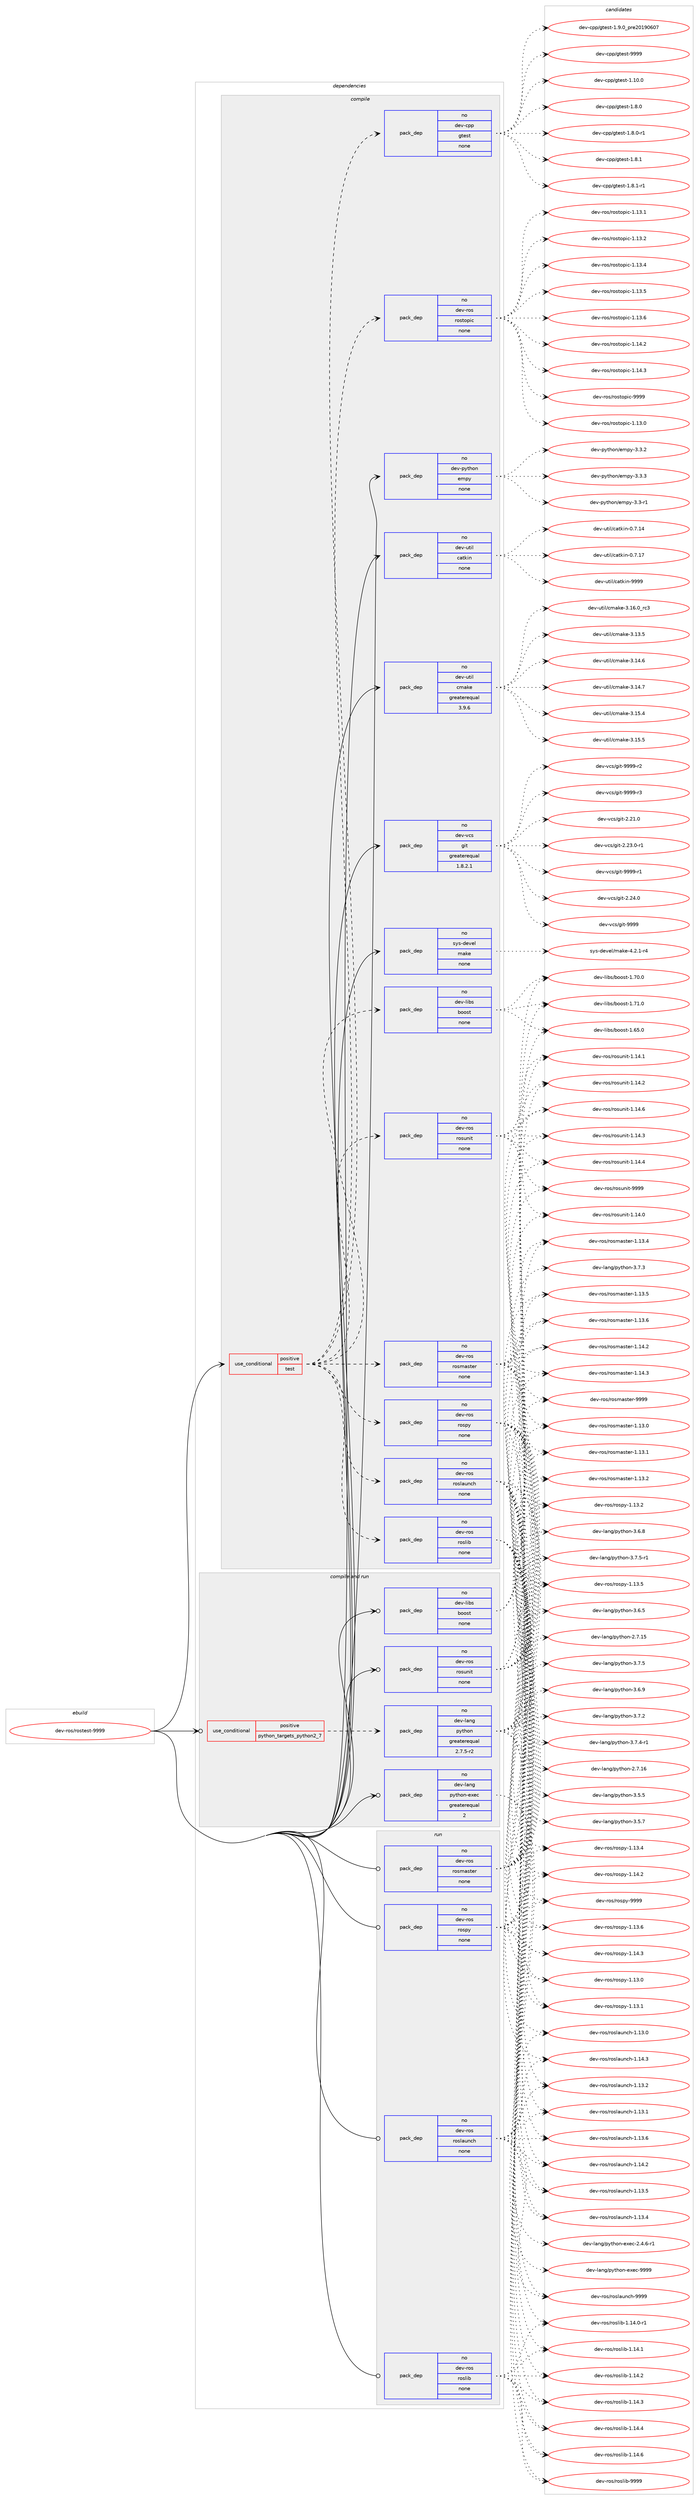 digraph prolog {

# *************
# Graph options
# *************

newrank=true;
concentrate=true;
compound=true;
graph [rankdir=LR,fontname=Helvetica,fontsize=10,ranksep=1.5];#, ranksep=2.5, nodesep=0.2];
edge  [arrowhead=vee];
node  [fontname=Helvetica,fontsize=10];

# **********
# The ebuild
# **********

subgraph cluster_leftcol {
color=gray;
rank=same;
label=<<i>ebuild</i>>;
id [label="dev-ros/rostest-9999", color=red, width=4, href="../dev-ros/rostest-9999.svg"];
}

# ****************
# The dependencies
# ****************

subgraph cluster_midcol {
color=gray;
label=<<i>dependencies</i>>;
subgraph cluster_compile {
fillcolor="#eeeeee";
style=filled;
label=<<i>compile</i>>;
subgraph cond155156 {
dependency664532 [label=<<TABLE BORDER="0" CELLBORDER="1" CELLSPACING="0" CELLPADDING="4"><TR><TD ROWSPAN="3" CELLPADDING="10">use_conditional</TD></TR><TR><TD>positive</TD></TR><TR><TD>test</TD></TR></TABLE>>, shape=none, color=red];
subgraph pack497470 {
dependency664533 [label=<<TABLE BORDER="0" CELLBORDER="1" CELLSPACING="0" CELLPADDING="4" WIDTH="220"><TR><TD ROWSPAN="6" CELLPADDING="30">pack_dep</TD></TR><TR><TD WIDTH="110">no</TD></TR><TR><TD>dev-ros</TD></TR><TR><TD>rosunit</TD></TR><TR><TD>none</TD></TR><TR><TD></TD></TR></TABLE>>, shape=none, color=blue];
}
dependency664532:e -> dependency664533:w [weight=20,style="dashed",arrowhead="vee"];
subgraph pack497471 {
dependency664534 [label=<<TABLE BORDER="0" CELLBORDER="1" CELLSPACING="0" CELLPADDING="4" WIDTH="220"><TR><TD ROWSPAN="6" CELLPADDING="30">pack_dep</TD></TR><TR><TD WIDTH="110">no</TD></TR><TR><TD>dev-libs</TD></TR><TR><TD>boost</TD></TR><TR><TD>none</TD></TR><TR><TD></TD></TR></TABLE>>, shape=none, color=blue];
}
dependency664532:e -> dependency664534:w [weight=20,style="dashed",arrowhead="vee"];
subgraph pack497472 {
dependency664535 [label=<<TABLE BORDER="0" CELLBORDER="1" CELLSPACING="0" CELLPADDING="4" WIDTH="220"><TR><TD ROWSPAN="6" CELLPADDING="30">pack_dep</TD></TR><TR><TD WIDTH="110">no</TD></TR><TR><TD>dev-ros</TD></TR><TR><TD>roslib</TD></TR><TR><TD>none</TD></TR><TR><TD></TD></TR></TABLE>>, shape=none, color=blue];
}
dependency664532:e -> dependency664535:w [weight=20,style="dashed",arrowhead="vee"];
subgraph pack497473 {
dependency664536 [label=<<TABLE BORDER="0" CELLBORDER="1" CELLSPACING="0" CELLPADDING="4" WIDTH="220"><TR><TD ROWSPAN="6" CELLPADDING="30">pack_dep</TD></TR><TR><TD WIDTH="110">no</TD></TR><TR><TD>dev-ros</TD></TR><TR><TD>rospy</TD></TR><TR><TD>none</TD></TR><TR><TD></TD></TR></TABLE>>, shape=none, color=blue];
}
dependency664532:e -> dependency664536:w [weight=20,style="dashed",arrowhead="vee"];
subgraph pack497474 {
dependency664537 [label=<<TABLE BORDER="0" CELLBORDER="1" CELLSPACING="0" CELLPADDING="4" WIDTH="220"><TR><TD ROWSPAN="6" CELLPADDING="30">pack_dep</TD></TR><TR><TD WIDTH="110">no</TD></TR><TR><TD>dev-ros</TD></TR><TR><TD>roslaunch</TD></TR><TR><TD>none</TD></TR><TR><TD></TD></TR></TABLE>>, shape=none, color=blue];
}
dependency664532:e -> dependency664537:w [weight=20,style="dashed",arrowhead="vee"];
subgraph pack497475 {
dependency664538 [label=<<TABLE BORDER="0" CELLBORDER="1" CELLSPACING="0" CELLPADDING="4" WIDTH="220"><TR><TD ROWSPAN="6" CELLPADDING="30">pack_dep</TD></TR><TR><TD WIDTH="110">no</TD></TR><TR><TD>dev-ros</TD></TR><TR><TD>rosmaster</TD></TR><TR><TD>none</TD></TR><TR><TD></TD></TR></TABLE>>, shape=none, color=blue];
}
dependency664532:e -> dependency664538:w [weight=20,style="dashed",arrowhead="vee"];
subgraph pack497476 {
dependency664539 [label=<<TABLE BORDER="0" CELLBORDER="1" CELLSPACING="0" CELLPADDING="4" WIDTH="220"><TR><TD ROWSPAN="6" CELLPADDING="30">pack_dep</TD></TR><TR><TD WIDTH="110">no</TD></TR><TR><TD>dev-cpp</TD></TR><TR><TD>gtest</TD></TR><TR><TD>none</TD></TR><TR><TD></TD></TR></TABLE>>, shape=none, color=blue];
}
dependency664532:e -> dependency664539:w [weight=20,style="dashed",arrowhead="vee"];
subgraph pack497477 {
dependency664540 [label=<<TABLE BORDER="0" CELLBORDER="1" CELLSPACING="0" CELLPADDING="4" WIDTH="220"><TR><TD ROWSPAN="6" CELLPADDING="30">pack_dep</TD></TR><TR><TD WIDTH="110">no</TD></TR><TR><TD>dev-ros</TD></TR><TR><TD>rostopic</TD></TR><TR><TD>none</TD></TR><TR><TD></TD></TR></TABLE>>, shape=none, color=blue];
}
dependency664532:e -> dependency664540:w [weight=20,style="dashed",arrowhead="vee"];
}
id:e -> dependency664532:w [weight=20,style="solid",arrowhead="vee"];
subgraph pack497478 {
dependency664541 [label=<<TABLE BORDER="0" CELLBORDER="1" CELLSPACING="0" CELLPADDING="4" WIDTH="220"><TR><TD ROWSPAN="6" CELLPADDING="30">pack_dep</TD></TR><TR><TD WIDTH="110">no</TD></TR><TR><TD>dev-python</TD></TR><TR><TD>empy</TD></TR><TR><TD>none</TD></TR><TR><TD></TD></TR></TABLE>>, shape=none, color=blue];
}
id:e -> dependency664541:w [weight=20,style="solid",arrowhead="vee"];
subgraph pack497479 {
dependency664542 [label=<<TABLE BORDER="0" CELLBORDER="1" CELLSPACING="0" CELLPADDING="4" WIDTH="220"><TR><TD ROWSPAN="6" CELLPADDING="30">pack_dep</TD></TR><TR><TD WIDTH="110">no</TD></TR><TR><TD>dev-util</TD></TR><TR><TD>catkin</TD></TR><TR><TD>none</TD></TR><TR><TD></TD></TR></TABLE>>, shape=none, color=blue];
}
id:e -> dependency664542:w [weight=20,style="solid",arrowhead="vee"];
subgraph pack497480 {
dependency664543 [label=<<TABLE BORDER="0" CELLBORDER="1" CELLSPACING="0" CELLPADDING="4" WIDTH="220"><TR><TD ROWSPAN="6" CELLPADDING="30">pack_dep</TD></TR><TR><TD WIDTH="110">no</TD></TR><TR><TD>dev-util</TD></TR><TR><TD>cmake</TD></TR><TR><TD>greaterequal</TD></TR><TR><TD>3.9.6</TD></TR></TABLE>>, shape=none, color=blue];
}
id:e -> dependency664543:w [weight=20,style="solid",arrowhead="vee"];
subgraph pack497481 {
dependency664544 [label=<<TABLE BORDER="0" CELLBORDER="1" CELLSPACING="0" CELLPADDING="4" WIDTH="220"><TR><TD ROWSPAN="6" CELLPADDING="30">pack_dep</TD></TR><TR><TD WIDTH="110">no</TD></TR><TR><TD>dev-vcs</TD></TR><TR><TD>git</TD></TR><TR><TD>greaterequal</TD></TR><TR><TD>1.8.2.1</TD></TR></TABLE>>, shape=none, color=blue];
}
id:e -> dependency664544:w [weight=20,style="solid",arrowhead="vee"];
subgraph pack497482 {
dependency664545 [label=<<TABLE BORDER="0" CELLBORDER="1" CELLSPACING="0" CELLPADDING="4" WIDTH="220"><TR><TD ROWSPAN="6" CELLPADDING="30">pack_dep</TD></TR><TR><TD WIDTH="110">no</TD></TR><TR><TD>sys-devel</TD></TR><TR><TD>make</TD></TR><TR><TD>none</TD></TR><TR><TD></TD></TR></TABLE>>, shape=none, color=blue];
}
id:e -> dependency664545:w [weight=20,style="solid",arrowhead="vee"];
}
subgraph cluster_compileandrun {
fillcolor="#eeeeee";
style=filled;
label=<<i>compile and run</i>>;
subgraph cond155157 {
dependency664546 [label=<<TABLE BORDER="0" CELLBORDER="1" CELLSPACING="0" CELLPADDING="4"><TR><TD ROWSPAN="3" CELLPADDING="10">use_conditional</TD></TR><TR><TD>positive</TD></TR><TR><TD>python_targets_python2_7</TD></TR></TABLE>>, shape=none, color=red];
subgraph pack497483 {
dependency664547 [label=<<TABLE BORDER="0" CELLBORDER="1" CELLSPACING="0" CELLPADDING="4" WIDTH="220"><TR><TD ROWSPAN="6" CELLPADDING="30">pack_dep</TD></TR><TR><TD WIDTH="110">no</TD></TR><TR><TD>dev-lang</TD></TR><TR><TD>python</TD></TR><TR><TD>greaterequal</TD></TR><TR><TD>2.7.5-r2</TD></TR></TABLE>>, shape=none, color=blue];
}
dependency664546:e -> dependency664547:w [weight=20,style="dashed",arrowhead="vee"];
}
id:e -> dependency664546:w [weight=20,style="solid",arrowhead="odotvee"];
subgraph pack497484 {
dependency664548 [label=<<TABLE BORDER="0" CELLBORDER="1" CELLSPACING="0" CELLPADDING="4" WIDTH="220"><TR><TD ROWSPAN="6" CELLPADDING="30">pack_dep</TD></TR><TR><TD WIDTH="110">no</TD></TR><TR><TD>dev-lang</TD></TR><TR><TD>python-exec</TD></TR><TR><TD>greaterequal</TD></TR><TR><TD>2</TD></TR></TABLE>>, shape=none, color=blue];
}
id:e -> dependency664548:w [weight=20,style="solid",arrowhead="odotvee"];
subgraph pack497485 {
dependency664549 [label=<<TABLE BORDER="0" CELLBORDER="1" CELLSPACING="0" CELLPADDING="4" WIDTH="220"><TR><TD ROWSPAN="6" CELLPADDING="30">pack_dep</TD></TR><TR><TD WIDTH="110">no</TD></TR><TR><TD>dev-libs</TD></TR><TR><TD>boost</TD></TR><TR><TD>none</TD></TR><TR><TD></TD></TR></TABLE>>, shape=none, color=blue];
}
id:e -> dependency664549:w [weight=20,style="solid",arrowhead="odotvee"];
subgraph pack497486 {
dependency664550 [label=<<TABLE BORDER="0" CELLBORDER="1" CELLSPACING="0" CELLPADDING="4" WIDTH="220"><TR><TD ROWSPAN="6" CELLPADDING="30">pack_dep</TD></TR><TR><TD WIDTH="110">no</TD></TR><TR><TD>dev-ros</TD></TR><TR><TD>rosunit</TD></TR><TR><TD>none</TD></TR><TR><TD></TD></TR></TABLE>>, shape=none, color=blue];
}
id:e -> dependency664550:w [weight=20,style="solid",arrowhead="odotvee"];
}
subgraph cluster_run {
fillcolor="#eeeeee";
style=filled;
label=<<i>run</i>>;
subgraph pack497487 {
dependency664551 [label=<<TABLE BORDER="0" CELLBORDER="1" CELLSPACING="0" CELLPADDING="4" WIDTH="220"><TR><TD ROWSPAN="6" CELLPADDING="30">pack_dep</TD></TR><TR><TD WIDTH="110">no</TD></TR><TR><TD>dev-ros</TD></TR><TR><TD>roslaunch</TD></TR><TR><TD>none</TD></TR><TR><TD></TD></TR></TABLE>>, shape=none, color=blue];
}
id:e -> dependency664551:w [weight=20,style="solid",arrowhead="odot"];
subgraph pack497488 {
dependency664552 [label=<<TABLE BORDER="0" CELLBORDER="1" CELLSPACING="0" CELLPADDING="4" WIDTH="220"><TR><TD ROWSPAN="6" CELLPADDING="30">pack_dep</TD></TR><TR><TD WIDTH="110">no</TD></TR><TR><TD>dev-ros</TD></TR><TR><TD>roslib</TD></TR><TR><TD>none</TD></TR><TR><TD></TD></TR></TABLE>>, shape=none, color=blue];
}
id:e -> dependency664552:w [weight=20,style="solid",arrowhead="odot"];
subgraph pack497489 {
dependency664553 [label=<<TABLE BORDER="0" CELLBORDER="1" CELLSPACING="0" CELLPADDING="4" WIDTH="220"><TR><TD ROWSPAN="6" CELLPADDING="30">pack_dep</TD></TR><TR><TD WIDTH="110">no</TD></TR><TR><TD>dev-ros</TD></TR><TR><TD>rosmaster</TD></TR><TR><TD>none</TD></TR><TR><TD></TD></TR></TABLE>>, shape=none, color=blue];
}
id:e -> dependency664553:w [weight=20,style="solid",arrowhead="odot"];
subgraph pack497490 {
dependency664554 [label=<<TABLE BORDER="0" CELLBORDER="1" CELLSPACING="0" CELLPADDING="4" WIDTH="220"><TR><TD ROWSPAN="6" CELLPADDING="30">pack_dep</TD></TR><TR><TD WIDTH="110">no</TD></TR><TR><TD>dev-ros</TD></TR><TR><TD>rospy</TD></TR><TR><TD>none</TD></TR><TR><TD></TD></TR></TABLE>>, shape=none, color=blue];
}
id:e -> dependency664554:w [weight=20,style="solid",arrowhead="odot"];
}
}

# **************
# The candidates
# **************

subgraph cluster_choices {
rank=same;
color=gray;
label=<<i>candidates</i>>;

subgraph choice497470 {
color=black;
nodesep=1;
choice100101118451141111154711411111511711010511645494649524648 [label="dev-ros/rosunit-1.14.0", color=red, width=4,href="../dev-ros/rosunit-1.14.0.svg"];
choice100101118451141111154711411111511711010511645494649524649 [label="dev-ros/rosunit-1.14.1", color=red, width=4,href="../dev-ros/rosunit-1.14.1.svg"];
choice100101118451141111154711411111511711010511645494649524650 [label="dev-ros/rosunit-1.14.2", color=red, width=4,href="../dev-ros/rosunit-1.14.2.svg"];
choice100101118451141111154711411111511711010511645494649524651 [label="dev-ros/rosunit-1.14.3", color=red, width=4,href="../dev-ros/rosunit-1.14.3.svg"];
choice100101118451141111154711411111511711010511645494649524652 [label="dev-ros/rosunit-1.14.4", color=red, width=4,href="../dev-ros/rosunit-1.14.4.svg"];
choice100101118451141111154711411111511711010511645494649524654 [label="dev-ros/rosunit-1.14.6", color=red, width=4,href="../dev-ros/rosunit-1.14.6.svg"];
choice10010111845114111115471141111151171101051164557575757 [label="dev-ros/rosunit-9999", color=red, width=4,href="../dev-ros/rosunit-9999.svg"];
dependency664533:e -> choice100101118451141111154711411111511711010511645494649524648:w [style=dotted,weight="100"];
dependency664533:e -> choice100101118451141111154711411111511711010511645494649524649:w [style=dotted,weight="100"];
dependency664533:e -> choice100101118451141111154711411111511711010511645494649524650:w [style=dotted,weight="100"];
dependency664533:e -> choice100101118451141111154711411111511711010511645494649524651:w [style=dotted,weight="100"];
dependency664533:e -> choice100101118451141111154711411111511711010511645494649524652:w [style=dotted,weight="100"];
dependency664533:e -> choice100101118451141111154711411111511711010511645494649524654:w [style=dotted,weight="100"];
dependency664533:e -> choice10010111845114111115471141111151171101051164557575757:w [style=dotted,weight="100"];
}
subgraph choice497471 {
color=black;
nodesep=1;
choice1001011184510810598115479811111111511645494654534648 [label="dev-libs/boost-1.65.0", color=red, width=4,href="../dev-libs/boost-1.65.0.svg"];
choice1001011184510810598115479811111111511645494655484648 [label="dev-libs/boost-1.70.0", color=red, width=4,href="../dev-libs/boost-1.70.0.svg"];
choice1001011184510810598115479811111111511645494655494648 [label="dev-libs/boost-1.71.0", color=red, width=4,href="../dev-libs/boost-1.71.0.svg"];
dependency664534:e -> choice1001011184510810598115479811111111511645494654534648:w [style=dotted,weight="100"];
dependency664534:e -> choice1001011184510810598115479811111111511645494655484648:w [style=dotted,weight="100"];
dependency664534:e -> choice1001011184510810598115479811111111511645494655494648:w [style=dotted,weight="100"];
}
subgraph choice497472 {
color=black;
nodesep=1;
choice100101118451141111154711411111510810598454946495246484511449 [label="dev-ros/roslib-1.14.0-r1", color=red, width=4,href="../dev-ros/roslib-1.14.0-r1.svg"];
choice10010111845114111115471141111151081059845494649524649 [label="dev-ros/roslib-1.14.1", color=red, width=4,href="../dev-ros/roslib-1.14.1.svg"];
choice10010111845114111115471141111151081059845494649524650 [label="dev-ros/roslib-1.14.2", color=red, width=4,href="../dev-ros/roslib-1.14.2.svg"];
choice10010111845114111115471141111151081059845494649524651 [label="dev-ros/roslib-1.14.3", color=red, width=4,href="../dev-ros/roslib-1.14.3.svg"];
choice10010111845114111115471141111151081059845494649524652 [label="dev-ros/roslib-1.14.4", color=red, width=4,href="../dev-ros/roslib-1.14.4.svg"];
choice10010111845114111115471141111151081059845494649524654 [label="dev-ros/roslib-1.14.6", color=red, width=4,href="../dev-ros/roslib-1.14.6.svg"];
choice1001011184511411111547114111115108105984557575757 [label="dev-ros/roslib-9999", color=red, width=4,href="../dev-ros/roslib-9999.svg"];
dependency664535:e -> choice100101118451141111154711411111510810598454946495246484511449:w [style=dotted,weight="100"];
dependency664535:e -> choice10010111845114111115471141111151081059845494649524649:w [style=dotted,weight="100"];
dependency664535:e -> choice10010111845114111115471141111151081059845494649524650:w [style=dotted,weight="100"];
dependency664535:e -> choice10010111845114111115471141111151081059845494649524651:w [style=dotted,weight="100"];
dependency664535:e -> choice10010111845114111115471141111151081059845494649524652:w [style=dotted,weight="100"];
dependency664535:e -> choice10010111845114111115471141111151081059845494649524654:w [style=dotted,weight="100"];
dependency664535:e -> choice1001011184511411111547114111115108105984557575757:w [style=dotted,weight="100"];
}
subgraph choice497473 {
color=black;
nodesep=1;
choice100101118451141111154711411111511212145494649514648 [label="dev-ros/rospy-1.13.0", color=red, width=4,href="../dev-ros/rospy-1.13.0.svg"];
choice100101118451141111154711411111511212145494649514649 [label="dev-ros/rospy-1.13.1", color=red, width=4,href="../dev-ros/rospy-1.13.1.svg"];
choice100101118451141111154711411111511212145494649514650 [label="dev-ros/rospy-1.13.2", color=red, width=4,href="../dev-ros/rospy-1.13.2.svg"];
choice100101118451141111154711411111511212145494649514652 [label="dev-ros/rospy-1.13.4", color=red, width=4,href="../dev-ros/rospy-1.13.4.svg"];
choice100101118451141111154711411111511212145494649514653 [label="dev-ros/rospy-1.13.5", color=red, width=4,href="../dev-ros/rospy-1.13.5.svg"];
choice100101118451141111154711411111511212145494649514654 [label="dev-ros/rospy-1.13.6", color=red, width=4,href="../dev-ros/rospy-1.13.6.svg"];
choice100101118451141111154711411111511212145494649524650 [label="dev-ros/rospy-1.14.2", color=red, width=4,href="../dev-ros/rospy-1.14.2.svg"];
choice100101118451141111154711411111511212145494649524651 [label="dev-ros/rospy-1.14.3", color=red, width=4,href="../dev-ros/rospy-1.14.3.svg"];
choice10010111845114111115471141111151121214557575757 [label="dev-ros/rospy-9999", color=red, width=4,href="../dev-ros/rospy-9999.svg"];
dependency664536:e -> choice100101118451141111154711411111511212145494649514648:w [style=dotted,weight="100"];
dependency664536:e -> choice100101118451141111154711411111511212145494649514649:w [style=dotted,weight="100"];
dependency664536:e -> choice100101118451141111154711411111511212145494649514650:w [style=dotted,weight="100"];
dependency664536:e -> choice100101118451141111154711411111511212145494649514652:w [style=dotted,weight="100"];
dependency664536:e -> choice100101118451141111154711411111511212145494649514653:w [style=dotted,weight="100"];
dependency664536:e -> choice100101118451141111154711411111511212145494649514654:w [style=dotted,weight="100"];
dependency664536:e -> choice100101118451141111154711411111511212145494649524650:w [style=dotted,weight="100"];
dependency664536:e -> choice100101118451141111154711411111511212145494649524651:w [style=dotted,weight="100"];
dependency664536:e -> choice10010111845114111115471141111151121214557575757:w [style=dotted,weight="100"];
}
subgraph choice497474 {
color=black;
nodesep=1;
choice1001011184511411111547114111115108971171109910445494649514648 [label="dev-ros/roslaunch-1.13.0", color=red, width=4,href="../dev-ros/roslaunch-1.13.0.svg"];
choice1001011184511411111547114111115108971171109910445494649514649 [label="dev-ros/roslaunch-1.13.1", color=red, width=4,href="../dev-ros/roslaunch-1.13.1.svg"];
choice1001011184511411111547114111115108971171109910445494649514650 [label="dev-ros/roslaunch-1.13.2", color=red, width=4,href="../dev-ros/roslaunch-1.13.2.svg"];
choice1001011184511411111547114111115108971171109910445494649514652 [label="dev-ros/roslaunch-1.13.4", color=red, width=4,href="../dev-ros/roslaunch-1.13.4.svg"];
choice1001011184511411111547114111115108971171109910445494649514653 [label="dev-ros/roslaunch-1.13.5", color=red, width=4,href="../dev-ros/roslaunch-1.13.5.svg"];
choice1001011184511411111547114111115108971171109910445494649514654 [label="dev-ros/roslaunch-1.13.6", color=red, width=4,href="../dev-ros/roslaunch-1.13.6.svg"];
choice1001011184511411111547114111115108971171109910445494649524650 [label="dev-ros/roslaunch-1.14.2", color=red, width=4,href="../dev-ros/roslaunch-1.14.2.svg"];
choice1001011184511411111547114111115108971171109910445494649524651 [label="dev-ros/roslaunch-1.14.3", color=red, width=4,href="../dev-ros/roslaunch-1.14.3.svg"];
choice100101118451141111154711411111510897117110991044557575757 [label="dev-ros/roslaunch-9999", color=red, width=4,href="../dev-ros/roslaunch-9999.svg"];
dependency664537:e -> choice1001011184511411111547114111115108971171109910445494649514648:w [style=dotted,weight="100"];
dependency664537:e -> choice1001011184511411111547114111115108971171109910445494649514649:w [style=dotted,weight="100"];
dependency664537:e -> choice1001011184511411111547114111115108971171109910445494649514650:w [style=dotted,weight="100"];
dependency664537:e -> choice1001011184511411111547114111115108971171109910445494649514652:w [style=dotted,weight="100"];
dependency664537:e -> choice1001011184511411111547114111115108971171109910445494649514653:w [style=dotted,weight="100"];
dependency664537:e -> choice1001011184511411111547114111115108971171109910445494649514654:w [style=dotted,weight="100"];
dependency664537:e -> choice1001011184511411111547114111115108971171109910445494649524650:w [style=dotted,weight="100"];
dependency664537:e -> choice1001011184511411111547114111115108971171109910445494649524651:w [style=dotted,weight="100"];
dependency664537:e -> choice100101118451141111154711411111510897117110991044557575757:w [style=dotted,weight="100"];
}
subgraph choice497475 {
color=black;
nodesep=1;
choice10010111845114111115471141111151099711511610111445494649514648 [label="dev-ros/rosmaster-1.13.0", color=red, width=4,href="../dev-ros/rosmaster-1.13.0.svg"];
choice10010111845114111115471141111151099711511610111445494649514649 [label="dev-ros/rosmaster-1.13.1", color=red, width=4,href="../dev-ros/rosmaster-1.13.1.svg"];
choice10010111845114111115471141111151099711511610111445494649514650 [label="dev-ros/rosmaster-1.13.2", color=red, width=4,href="../dev-ros/rosmaster-1.13.2.svg"];
choice10010111845114111115471141111151099711511610111445494649514652 [label="dev-ros/rosmaster-1.13.4", color=red, width=4,href="../dev-ros/rosmaster-1.13.4.svg"];
choice10010111845114111115471141111151099711511610111445494649514653 [label="dev-ros/rosmaster-1.13.5", color=red, width=4,href="../dev-ros/rosmaster-1.13.5.svg"];
choice10010111845114111115471141111151099711511610111445494649514654 [label="dev-ros/rosmaster-1.13.6", color=red, width=4,href="../dev-ros/rosmaster-1.13.6.svg"];
choice10010111845114111115471141111151099711511610111445494649524650 [label="dev-ros/rosmaster-1.14.2", color=red, width=4,href="../dev-ros/rosmaster-1.14.2.svg"];
choice10010111845114111115471141111151099711511610111445494649524651 [label="dev-ros/rosmaster-1.14.3", color=red, width=4,href="../dev-ros/rosmaster-1.14.3.svg"];
choice1001011184511411111547114111115109971151161011144557575757 [label="dev-ros/rosmaster-9999", color=red, width=4,href="../dev-ros/rosmaster-9999.svg"];
dependency664538:e -> choice10010111845114111115471141111151099711511610111445494649514648:w [style=dotted,weight="100"];
dependency664538:e -> choice10010111845114111115471141111151099711511610111445494649514649:w [style=dotted,weight="100"];
dependency664538:e -> choice10010111845114111115471141111151099711511610111445494649514650:w [style=dotted,weight="100"];
dependency664538:e -> choice10010111845114111115471141111151099711511610111445494649514652:w [style=dotted,weight="100"];
dependency664538:e -> choice10010111845114111115471141111151099711511610111445494649514653:w [style=dotted,weight="100"];
dependency664538:e -> choice10010111845114111115471141111151099711511610111445494649514654:w [style=dotted,weight="100"];
dependency664538:e -> choice10010111845114111115471141111151099711511610111445494649524650:w [style=dotted,weight="100"];
dependency664538:e -> choice10010111845114111115471141111151099711511610111445494649524651:w [style=dotted,weight="100"];
dependency664538:e -> choice1001011184511411111547114111115109971151161011144557575757:w [style=dotted,weight="100"];
}
subgraph choice497476 {
color=black;
nodesep=1;
choice10010111845991121124710311610111511645494649484648 [label="dev-cpp/gtest-1.10.0", color=red, width=4,href="../dev-cpp/gtest-1.10.0.svg"];
choice100101118459911211247103116101115116454946564648 [label="dev-cpp/gtest-1.8.0", color=red, width=4,href="../dev-cpp/gtest-1.8.0.svg"];
choice1001011184599112112471031161011151164549465646484511449 [label="dev-cpp/gtest-1.8.0-r1", color=red, width=4,href="../dev-cpp/gtest-1.8.0-r1.svg"];
choice100101118459911211247103116101115116454946564649 [label="dev-cpp/gtest-1.8.1", color=red, width=4,href="../dev-cpp/gtest-1.8.1.svg"];
choice1001011184599112112471031161011151164549465646494511449 [label="dev-cpp/gtest-1.8.1-r1", color=red, width=4,href="../dev-cpp/gtest-1.8.1-r1.svg"];
choice100101118459911211247103116101115116454946574648951121141015048495748544855 [label="dev-cpp/gtest-1.9.0_pre20190607", color=red, width=4,href="../dev-cpp/gtest-1.9.0_pre20190607.svg"];
choice1001011184599112112471031161011151164557575757 [label="dev-cpp/gtest-9999", color=red, width=4,href="../dev-cpp/gtest-9999.svg"];
dependency664539:e -> choice10010111845991121124710311610111511645494649484648:w [style=dotted,weight="100"];
dependency664539:e -> choice100101118459911211247103116101115116454946564648:w [style=dotted,weight="100"];
dependency664539:e -> choice1001011184599112112471031161011151164549465646484511449:w [style=dotted,weight="100"];
dependency664539:e -> choice100101118459911211247103116101115116454946564649:w [style=dotted,weight="100"];
dependency664539:e -> choice1001011184599112112471031161011151164549465646494511449:w [style=dotted,weight="100"];
dependency664539:e -> choice100101118459911211247103116101115116454946574648951121141015048495748544855:w [style=dotted,weight="100"];
dependency664539:e -> choice1001011184599112112471031161011151164557575757:w [style=dotted,weight="100"];
}
subgraph choice497477 {
color=black;
nodesep=1;
choice10010111845114111115471141111151161111121059945494649514648 [label="dev-ros/rostopic-1.13.0", color=red, width=4,href="../dev-ros/rostopic-1.13.0.svg"];
choice10010111845114111115471141111151161111121059945494649514649 [label="dev-ros/rostopic-1.13.1", color=red, width=4,href="../dev-ros/rostopic-1.13.1.svg"];
choice10010111845114111115471141111151161111121059945494649514650 [label="dev-ros/rostopic-1.13.2", color=red, width=4,href="../dev-ros/rostopic-1.13.2.svg"];
choice10010111845114111115471141111151161111121059945494649514652 [label="dev-ros/rostopic-1.13.4", color=red, width=4,href="../dev-ros/rostopic-1.13.4.svg"];
choice10010111845114111115471141111151161111121059945494649514653 [label="dev-ros/rostopic-1.13.5", color=red, width=4,href="../dev-ros/rostopic-1.13.5.svg"];
choice10010111845114111115471141111151161111121059945494649514654 [label="dev-ros/rostopic-1.13.6", color=red, width=4,href="../dev-ros/rostopic-1.13.6.svg"];
choice10010111845114111115471141111151161111121059945494649524650 [label="dev-ros/rostopic-1.14.2", color=red, width=4,href="../dev-ros/rostopic-1.14.2.svg"];
choice10010111845114111115471141111151161111121059945494649524651 [label="dev-ros/rostopic-1.14.3", color=red, width=4,href="../dev-ros/rostopic-1.14.3.svg"];
choice1001011184511411111547114111115116111112105994557575757 [label="dev-ros/rostopic-9999", color=red, width=4,href="../dev-ros/rostopic-9999.svg"];
dependency664540:e -> choice10010111845114111115471141111151161111121059945494649514648:w [style=dotted,weight="100"];
dependency664540:e -> choice10010111845114111115471141111151161111121059945494649514649:w [style=dotted,weight="100"];
dependency664540:e -> choice10010111845114111115471141111151161111121059945494649514650:w [style=dotted,weight="100"];
dependency664540:e -> choice10010111845114111115471141111151161111121059945494649514652:w [style=dotted,weight="100"];
dependency664540:e -> choice10010111845114111115471141111151161111121059945494649514653:w [style=dotted,weight="100"];
dependency664540:e -> choice10010111845114111115471141111151161111121059945494649514654:w [style=dotted,weight="100"];
dependency664540:e -> choice10010111845114111115471141111151161111121059945494649524650:w [style=dotted,weight="100"];
dependency664540:e -> choice10010111845114111115471141111151161111121059945494649524651:w [style=dotted,weight="100"];
dependency664540:e -> choice1001011184511411111547114111115116111112105994557575757:w [style=dotted,weight="100"];
}
subgraph choice497478 {
color=black;
nodesep=1;
choice1001011184511212111610411111047101109112121455146514511449 [label="dev-python/empy-3.3-r1", color=red, width=4,href="../dev-python/empy-3.3-r1.svg"];
choice1001011184511212111610411111047101109112121455146514650 [label="dev-python/empy-3.3.2", color=red, width=4,href="../dev-python/empy-3.3.2.svg"];
choice1001011184511212111610411111047101109112121455146514651 [label="dev-python/empy-3.3.3", color=red, width=4,href="../dev-python/empy-3.3.3.svg"];
dependency664541:e -> choice1001011184511212111610411111047101109112121455146514511449:w [style=dotted,weight="100"];
dependency664541:e -> choice1001011184511212111610411111047101109112121455146514650:w [style=dotted,weight="100"];
dependency664541:e -> choice1001011184511212111610411111047101109112121455146514651:w [style=dotted,weight="100"];
}
subgraph choice497479 {
color=black;
nodesep=1;
choice1001011184511711610510847999711610710511045484655464952 [label="dev-util/catkin-0.7.14", color=red, width=4,href="../dev-util/catkin-0.7.14.svg"];
choice1001011184511711610510847999711610710511045484655464955 [label="dev-util/catkin-0.7.17", color=red, width=4,href="../dev-util/catkin-0.7.17.svg"];
choice100101118451171161051084799971161071051104557575757 [label="dev-util/catkin-9999", color=red, width=4,href="../dev-util/catkin-9999.svg"];
dependency664542:e -> choice1001011184511711610510847999711610710511045484655464952:w [style=dotted,weight="100"];
dependency664542:e -> choice1001011184511711610510847999711610710511045484655464955:w [style=dotted,weight="100"];
dependency664542:e -> choice100101118451171161051084799971161071051104557575757:w [style=dotted,weight="100"];
}
subgraph choice497480 {
color=black;
nodesep=1;
choice1001011184511711610510847991099710710145514649514653 [label="dev-util/cmake-3.13.5", color=red, width=4,href="../dev-util/cmake-3.13.5.svg"];
choice1001011184511711610510847991099710710145514649524654 [label="dev-util/cmake-3.14.6", color=red, width=4,href="../dev-util/cmake-3.14.6.svg"];
choice1001011184511711610510847991099710710145514649524655 [label="dev-util/cmake-3.14.7", color=red, width=4,href="../dev-util/cmake-3.14.7.svg"];
choice1001011184511711610510847991099710710145514649534652 [label="dev-util/cmake-3.15.4", color=red, width=4,href="../dev-util/cmake-3.15.4.svg"];
choice1001011184511711610510847991099710710145514649534653 [label="dev-util/cmake-3.15.5", color=red, width=4,href="../dev-util/cmake-3.15.5.svg"];
choice1001011184511711610510847991099710710145514649544648951149951 [label="dev-util/cmake-3.16.0_rc3", color=red, width=4,href="../dev-util/cmake-3.16.0_rc3.svg"];
dependency664543:e -> choice1001011184511711610510847991099710710145514649514653:w [style=dotted,weight="100"];
dependency664543:e -> choice1001011184511711610510847991099710710145514649524654:w [style=dotted,weight="100"];
dependency664543:e -> choice1001011184511711610510847991099710710145514649524655:w [style=dotted,weight="100"];
dependency664543:e -> choice1001011184511711610510847991099710710145514649534652:w [style=dotted,weight="100"];
dependency664543:e -> choice1001011184511711610510847991099710710145514649534653:w [style=dotted,weight="100"];
dependency664543:e -> choice1001011184511711610510847991099710710145514649544648951149951:w [style=dotted,weight="100"];
}
subgraph choice497481 {
color=black;
nodesep=1;
choice10010111845118991154710310511645504650494648 [label="dev-vcs/git-2.21.0", color=red, width=4,href="../dev-vcs/git-2.21.0.svg"];
choice100101118451189911547103105116455046505146484511449 [label="dev-vcs/git-2.23.0-r1", color=red, width=4,href="../dev-vcs/git-2.23.0-r1.svg"];
choice10010111845118991154710310511645504650524648 [label="dev-vcs/git-2.24.0", color=red, width=4,href="../dev-vcs/git-2.24.0.svg"];
choice1001011184511899115471031051164557575757 [label="dev-vcs/git-9999", color=red, width=4,href="../dev-vcs/git-9999.svg"];
choice10010111845118991154710310511645575757574511449 [label="dev-vcs/git-9999-r1", color=red, width=4,href="../dev-vcs/git-9999-r1.svg"];
choice10010111845118991154710310511645575757574511450 [label="dev-vcs/git-9999-r2", color=red, width=4,href="../dev-vcs/git-9999-r2.svg"];
choice10010111845118991154710310511645575757574511451 [label="dev-vcs/git-9999-r3", color=red, width=4,href="../dev-vcs/git-9999-r3.svg"];
dependency664544:e -> choice10010111845118991154710310511645504650494648:w [style=dotted,weight="100"];
dependency664544:e -> choice100101118451189911547103105116455046505146484511449:w [style=dotted,weight="100"];
dependency664544:e -> choice10010111845118991154710310511645504650524648:w [style=dotted,weight="100"];
dependency664544:e -> choice1001011184511899115471031051164557575757:w [style=dotted,weight="100"];
dependency664544:e -> choice10010111845118991154710310511645575757574511449:w [style=dotted,weight="100"];
dependency664544:e -> choice10010111845118991154710310511645575757574511450:w [style=dotted,weight="100"];
dependency664544:e -> choice10010111845118991154710310511645575757574511451:w [style=dotted,weight="100"];
}
subgraph choice497482 {
color=black;
nodesep=1;
choice1151211154510010111810110847109971071014552465046494511452 [label="sys-devel/make-4.2.1-r4", color=red, width=4,href="../sys-devel/make-4.2.1-r4.svg"];
dependency664545:e -> choice1151211154510010111810110847109971071014552465046494511452:w [style=dotted,weight="100"];
}
subgraph choice497483 {
color=black;
nodesep=1;
choice10010111845108971101034711212111610411111045504655464953 [label="dev-lang/python-2.7.15", color=red, width=4,href="../dev-lang/python-2.7.15.svg"];
choice10010111845108971101034711212111610411111045504655464954 [label="dev-lang/python-2.7.16", color=red, width=4,href="../dev-lang/python-2.7.16.svg"];
choice100101118451089711010347112121116104111110455146534653 [label="dev-lang/python-3.5.5", color=red, width=4,href="../dev-lang/python-3.5.5.svg"];
choice100101118451089711010347112121116104111110455146534655 [label="dev-lang/python-3.5.7", color=red, width=4,href="../dev-lang/python-3.5.7.svg"];
choice100101118451089711010347112121116104111110455146544653 [label="dev-lang/python-3.6.5", color=red, width=4,href="../dev-lang/python-3.6.5.svg"];
choice100101118451089711010347112121116104111110455146544656 [label="dev-lang/python-3.6.8", color=red, width=4,href="../dev-lang/python-3.6.8.svg"];
choice100101118451089711010347112121116104111110455146544657 [label="dev-lang/python-3.6.9", color=red, width=4,href="../dev-lang/python-3.6.9.svg"];
choice100101118451089711010347112121116104111110455146554650 [label="dev-lang/python-3.7.2", color=red, width=4,href="../dev-lang/python-3.7.2.svg"];
choice100101118451089711010347112121116104111110455146554651 [label="dev-lang/python-3.7.3", color=red, width=4,href="../dev-lang/python-3.7.3.svg"];
choice1001011184510897110103471121211161041111104551465546524511449 [label="dev-lang/python-3.7.4-r1", color=red, width=4,href="../dev-lang/python-3.7.4-r1.svg"];
choice100101118451089711010347112121116104111110455146554653 [label="dev-lang/python-3.7.5", color=red, width=4,href="../dev-lang/python-3.7.5.svg"];
choice1001011184510897110103471121211161041111104551465546534511449 [label="dev-lang/python-3.7.5-r1", color=red, width=4,href="../dev-lang/python-3.7.5-r1.svg"];
dependency664547:e -> choice10010111845108971101034711212111610411111045504655464953:w [style=dotted,weight="100"];
dependency664547:e -> choice10010111845108971101034711212111610411111045504655464954:w [style=dotted,weight="100"];
dependency664547:e -> choice100101118451089711010347112121116104111110455146534653:w [style=dotted,weight="100"];
dependency664547:e -> choice100101118451089711010347112121116104111110455146534655:w [style=dotted,weight="100"];
dependency664547:e -> choice100101118451089711010347112121116104111110455146544653:w [style=dotted,weight="100"];
dependency664547:e -> choice100101118451089711010347112121116104111110455146544656:w [style=dotted,weight="100"];
dependency664547:e -> choice100101118451089711010347112121116104111110455146544657:w [style=dotted,weight="100"];
dependency664547:e -> choice100101118451089711010347112121116104111110455146554650:w [style=dotted,weight="100"];
dependency664547:e -> choice100101118451089711010347112121116104111110455146554651:w [style=dotted,weight="100"];
dependency664547:e -> choice1001011184510897110103471121211161041111104551465546524511449:w [style=dotted,weight="100"];
dependency664547:e -> choice100101118451089711010347112121116104111110455146554653:w [style=dotted,weight="100"];
dependency664547:e -> choice1001011184510897110103471121211161041111104551465546534511449:w [style=dotted,weight="100"];
}
subgraph choice497484 {
color=black;
nodesep=1;
choice10010111845108971101034711212111610411111045101120101994550465246544511449 [label="dev-lang/python-exec-2.4.6-r1", color=red, width=4,href="../dev-lang/python-exec-2.4.6-r1.svg"];
choice10010111845108971101034711212111610411111045101120101994557575757 [label="dev-lang/python-exec-9999", color=red, width=4,href="../dev-lang/python-exec-9999.svg"];
dependency664548:e -> choice10010111845108971101034711212111610411111045101120101994550465246544511449:w [style=dotted,weight="100"];
dependency664548:e -> choice10010111845108971101034711212111610411111045101120101994557575757:w [style=dotted,weight="100"];
}
subgraph choice497485 {
color=black;
nodesep=1;
choice1001011184510810598115479811111111511645494654534648 [label="dev-libs/boost-1.65.0", color=red, width=4,href="../dev-libs/boost-1.65.0.svg"];
choice1001011184510810598115479811111111511645494655484648 [label="dev-libs/boost-1.70.0", color=red, width=4,href="../dev-libs/boost-1.70.0.svg"];
choice1001011184510810598115479811111111511645494655494648 [label="dev-libs/boost-1.71.0", color=red, width=4,href="../dev-libs/boost-1.71.0.svg"];
dependency664549:e -> choice1001011184510810598115479811111111511645494654534648:w [style=dotted,weight="100"];
dependency664549:e -> choice1001011184510810598115479811111111511645494655484648:w [style=dotted,weight="100"];
dependency664549:e -> choice1001011184510810598115479811111111511645494655494648:w [style=dotted,weight="100"];
}
subgraph choice497486 {
color=black;
nodesep=1;
choice100101118451141111154711411111511711010511645494649524648 [label="dev-ros/rosunit-1.14.0", color=red, width=4,href="../dev-ros/rosunit-1.14.0.svg"];
choice100101118451141111154711411111511711010511645494649524649 [label="dev-ros/rosunit-1.14.1", color=red, width=4,href="../dev-ros/rosunit-1.14.1.svg"];
choice100101118451141111154711411111511711010511645494649524650 [label="dev-ros/rosunit-1.14.2", color=red, width=4,href="../dev-ros/rosunit-1.14.2.svg"];
choice100101118451141111154711411111511711010511645494649524651 [label="dev-ros/rosunit-1.14.3", color=red, width=4,href="../dev-ros/rosunit-1.14.3.svg"];
choice100101118451141111154711411111511711010511645494649524652 [label="dev-ros/rosunit-1.14.4", color=red, width=4,href="../dev-ros/rosunit-1.14.4.svg"];
choice100101118451141111154711411111511711010511645494649524654 [label="dev-ros/rosunit-1.14.6", color=red, width=4,href="../dev-ros/rosunit-1.14.6.svg"];
choice10010111845114111115471141111151171101051164557575757 [label="dev-ros/rosunit-9999", color=red, width=4,href="../dev-ros/rosunit-9999.svg"];
dependency664550:e -> choice100101118451141111154711411111511711010511645494649524648:w [style=dotted,weight="100"];
dependency664550:e -> choice100101118451141111154711411111511711010511645494649524649:w [style=dotted,weight="100"];
dependency664550:e -> choice100101118451141111154711411111511711010511645494649524650:w [style=dotted,weight="100"];
dependency664550:e -> choice100101118451141111154711411111511711010511645494649524651:w [style=dotted,weight="100"];
dependency664550:e -> choice100101118451141111154711411111511711010511645494649524652:w [style=dotted,weight="100"];
dependency664550:e -> choice100101118451141111154711411111511711010511645494649524654:w [style=dotted,weight="100"];
dependency664550:e -> choice10010111845114111115471141111151171101051164557575757:w [style=dotted,weight="100"];
}
subgraph choice497487 {
color=black;
nodesep=1;
choice1001011184511411111547114111115108971171109910445494649514648 [label="dev-ros/roslaunch-1.13.0", color=red, width=4,href="../dev-ros/roslaunch-1.13.0.svg"];
choice1001011184511411111547114111115108971171109910445494649514649 [label="dev-ros/roslaunch-1.13.1", color=red, width=4,href="../dev-ros/roslaunch-1.13.1.svg"];
choice1001011184511411111547114111115108971171109910445494649514650 [label="dev-ros/roslaunch-1.13.2", color=red, width=4,href="../dev-ros/roslaunch-1.13.2.svg"];
choice1001011184511411111547114111115108971171109910445494649514652 [label="dev-ros/roslaunch-1.13.4", color=red, width=4,href="../dev-ros/roslaunch-1.13.4.svg"];
choice1001011184511411111547114111115108971171109910445494649514653 [label="dev-ros/roslaunch-1.13.5", color=red, width=4,href="../dev-ros/roslaunch-1.13.5.svg"];
choice1001011184511411111547114111115108971171109910445494649514654 [label="dev-ros/roslaunch-1.13.6", color=red, width=4,href="../dev-ros/roslaunch-1.13.6.svg"];
choice1001011184511411111547114111115108971171109910445494649524650 [label="dev-ros/roslaunch-1.14.2", color=red, width=4,href="../dev-ros/roslaunch-1.14.2.svg"];
choice1001011184511411111547114111115108971171109910445494649524651 [label="dev-ros/roslaunch-1.14.3", color=red, width=4,href="../dev-ros/roslaunch-1.14.3.svg"];
choice100101118451141111154711411111510897117110991044557575757 [label="dev-ros/roslaunch-9999", color=red, width=4,href="../dev-ros/roslaunch-9999.svg"];
dependency664551:e -> choice1001011184511411111547114111115108971171109910445494649514648:w [style=dotted,weight="100"];
dependency664551:e -> choice1001011184511411111547114111115108971171109910445494649514649:w [style=dotted,weight="100"];
dependency664551:e -> choice1001011184511411111547114111115108971171109910445494649514650:w [style=dotted,weight="100"];
dependency664551:e -> choice1001011184511411111547114111115108971171109910445494649514652:w [style=dotted,weight="100"];
dependency664551:e -> choice1001011184511411111547114111115108971171109910445494649514653:w [style=dotted,weight="100"];
dependency664551:e -> choice1001011184511411111547114111115108971171109910445494649514654:w [style=dotted,weight="100"];
dependency664551:e -> choice1001011184511411111547114111115108971171109910445494649524650:w [style=dotted,weight="100"];
dependency664551:e -> choice1001011184511411111547114111115108971171109910445494649524651:w [style=dotted,weight="100"];
dependency664551:e -> choice100101118451141111154711411111510897117110991044557575757:w [style=dotted,weight="100"];
}
subgraph choice497488 {
color=black;
nodesep=1;
choice100101118451141111154711411111510810598454946495246484511449 [label="dev-ros/roslib-1.14.0-r1", color=red, width=4,href="../dev-ros/roslib-1.14.0-r1.svg"];
choice10010111845114111115471141111151081059845494649524649 [label="dev-ros/roslib-1.14.1", color=red, width=4,href="../dev-ros/roslib-1.14.1.svg"];
choice10010111845114111115471141111151081059845494649524650 [label="dev-ros/roslib-1.14.2", color=red, width=4,href="../dev-ros/roslib-1.14.2.svg"];
choice10010111845114111115471141111151081059845494649524651 [label="dev-ros/roslib-1.14.3", color=red, width=4,href="../dev-ros/roslib-1.14.3.svg"];
choice10010111845114111115471141111151081059845494649524652 [label="dev-ros/roslib-1.14.4", color=red, width=4,href="../dev-ros/roslib-1.14.4.svg"];
choice10010111845114111115471141111151081059845494649524654 [label="dev-ros/roslib-1.14.6", color=red, width=4,href="../dev-ros/roslib-1.14.6.svg"];
choice1001011184511411111547114111115108105984557575757 [label="dev-ros/roslib-9999", color=red, width=4,href="../dev-ros/roslib-9999.svg"];
dependency664552:e -> choice100101118451141111154711411111510810598454946495246484511449:w [style=dotted,weight="100"];
dependency664552:e -> choice10010111845114111115471141111151081059845494649524649:w [style=dotted,weight="100"];
dependency664552:e -> choice10010111845114111115471141111151081059845494649524650:w [style=dotted,weight="100"];
dependency664552:e -> choice10010111845114111115471141111151081059845494649524651:w [style=dotted,weight="100"];
dependency664552:e -> choice10010111845114111115471141111151081059845494649524652:w [style=dotted,weight="100"];
dependency664552:e -> choice10010111845114111115471141111151081059845494649524654:w [style=dotted,weight="100"];
dependency664552:e -> choice1001011184511411111547114111115108105984557575757:w [style=dotted,weight="100"];
}
subgraph choice497489 {
color=black;
nodesep=1;
choice10010111845114111115471141111151099711511610111445494649514648 [label="dev-ros/rosmaster-1.13.0", color=red, width=4,href="../dev-ros/rosmaster-1.13.0.svg"];
choice10010111845114111115471141111151099711511610111445494649514649 [label="dev-ros/rosmaster-1.13.1", color=red, width=4,href="../dev-ros/rosmaster-1.13.1.svg"];
choice10010111845114111115471141111151099711511610111445494649514650 [label="dev-ros/rosmaster-1.13.2", color=red, width=4,href="../dev-ros/rosmaster-1.13.2.svg"];
choice10010111845114111115471141111151099711511610111445494649514652 [label="dev-ros/rosmaster-1.13.4", color=red, width=4,href="../dev-ros/rosmaster-1.13.4.svg"];
choice10010111845114111115471141111151099711511610111445494649514653 [label="dev-ros/rosmaster-1.13.5", color=red, width=4,href="../dev-ros/rosmaster-1.13.5.svg"];
choice10010111845114111115471141111151099711511610111445494649514654 [label="dev-ros/rosmaster-1.13.6", color=red, width=4,href="../dev-ros/rosmaster-1.13.6.svg"];
choice10010111845114111115471141111151099711511610111445494649524650 [label="dev-ros/rosmaster-1.14.2", color=red, width=4,href="../dev-ros/rosmaster-1.14.2.svg"];
choice10010111845114111115471141111151099711511610111445494649524651 [label="dev-ros/rosmaster-1.14.3", color=red, width=4,href="../dev-ros/rosmaster-1.14.3.svg"];
choice1001011184511411111547114111115109971151161011144557575757 [label="dev-ros/rosmaster-9999", color=red, width=4,href="../dev-ros/rosmaster-9999.svg"];
dependency664553:e -> choice10010111845114111115471141111151099711511610111445494649514648:w [style=dotted,weight="100"];
dependency664553:e -> choice10010111845114111115471141111151099711511610111445494649514649:w [style=dotted,weight="100"];
dependency664553:e -> choice10010111845114111115471141111151099711511610111445494649514650:w [style=dotted,weight="100"];
dependency664553:e -> choice10010111845114111115471141111151099711511610111445494649514652:w [style=dotted,weight="100"];
dependency664553:e -> choice10010111845114111115471141111151099711511610111445494649514653:w [style=dotted,weight="100"];
dependency664553:e -> choice10010111845114111115471141111151099711511610111445494649514654:w [style=dotted,weight="100"];
dependency664553:e -> choice10010111845114111115471141111151099711511610111445494649524650:w [style=dotted,weight="100"];
dependency664553:e -> choice10010111845114111115471141111151099711511610111445494649524651:w [style=dotted,weight="100"];
dependency664553:e -> choice1001011184511411111547114111115109971151161011144557575757:w [style=dotted,weight="100"];
}
subgraph choice497490 {
color=black;
nodesep=1;
choice100101118451141111154711411111511212145494649514648 [label="dev-ros/rospy-1.13.0", color=red, width=4,href="../dev-ros/rospy-1.13.0.svg"];
choice100101118451141111154711411111511212145494649514649 [label="dev-ros/rospy-1.13.1", color=red, width=4,href="../dev-ros/rospy-1.13.1.svg"];
choice100101118451141111154711411111511212145494649514650 [label="dev-ros/rospy-1.13.2", color=red, width=4,href="../dev-ros/rospy-1.13.2.svg"];
choice100101118451141111154711411111511212145494649514652 [label="dev-ros/rospy-1.13.4", color=red, width=4,href="../dev-ros/rospy-1.13.4.svg"];
choice100101118451141111154711411111511212145494649514653 [label="dev-ros/rospy-1.13.5", color=red, width=4,href="../dev-ros/rospy-1.13.5.svg"];
choice100101118451141111154711411111511212145494649514654 [label="dev-ros/rospy-1.13.6", color=red, width=4,href="../dev-ros/rospy-1.13.6.svg"];
choice100101118451141111154711411111511212145494649524650 [label="dev-ros/rospy-1.14.2", color=red, width=4,href="../dev-ros/rospy-1.14.2.svg"];
choice100101118451141111154711411111511212145494649524651 [label="dev-ros/rospy-1.14.3", color=red, width=4,href="../dev-ros/rospy-1.14.3.svg"];
choice10010111845114111115471141111151121214557575757 [label="dev-ros/rospy-9999", color=red, width=4,href="../dev-ros/rospy-9999.svg"];
dependency664554:e -> choice100101118451141111154711411111511212145494649514648:w [style=dotted,weight="100"];
dependency664554:e -> choice100101118451141111154711411111511212145494649514649:w [style=dotted,weight="100"];
dependency664554:e -> choice100101118451141111154711411111511212145494649514650:w [style=dotted,weight="100"];
dependency664554:e -> choice100101118451141111154711411111511212145494649514652:w [style=dotted,weight="100"];
dependency664554:e -> choice100101118451141111154711411111511212145494649514653:w [style=dotted,weight="100"];
dependency664554:e -> choice100101118451141111154711411111511212145494649514654:w [style=dotted,weight="100"];
dependency664554:e -> choice100101118451141111154711411111511212145494649524650:w [style=dotted,weight="100"];
dependency664554:e -> choice100101118451141111154711411111511212145494649524651:w [style=dotted,weight="100"];
dependency664554:e -> choice10010111845114111115471141111151121214557575757:w [style=dotted,weight="100"];
}
}

}
